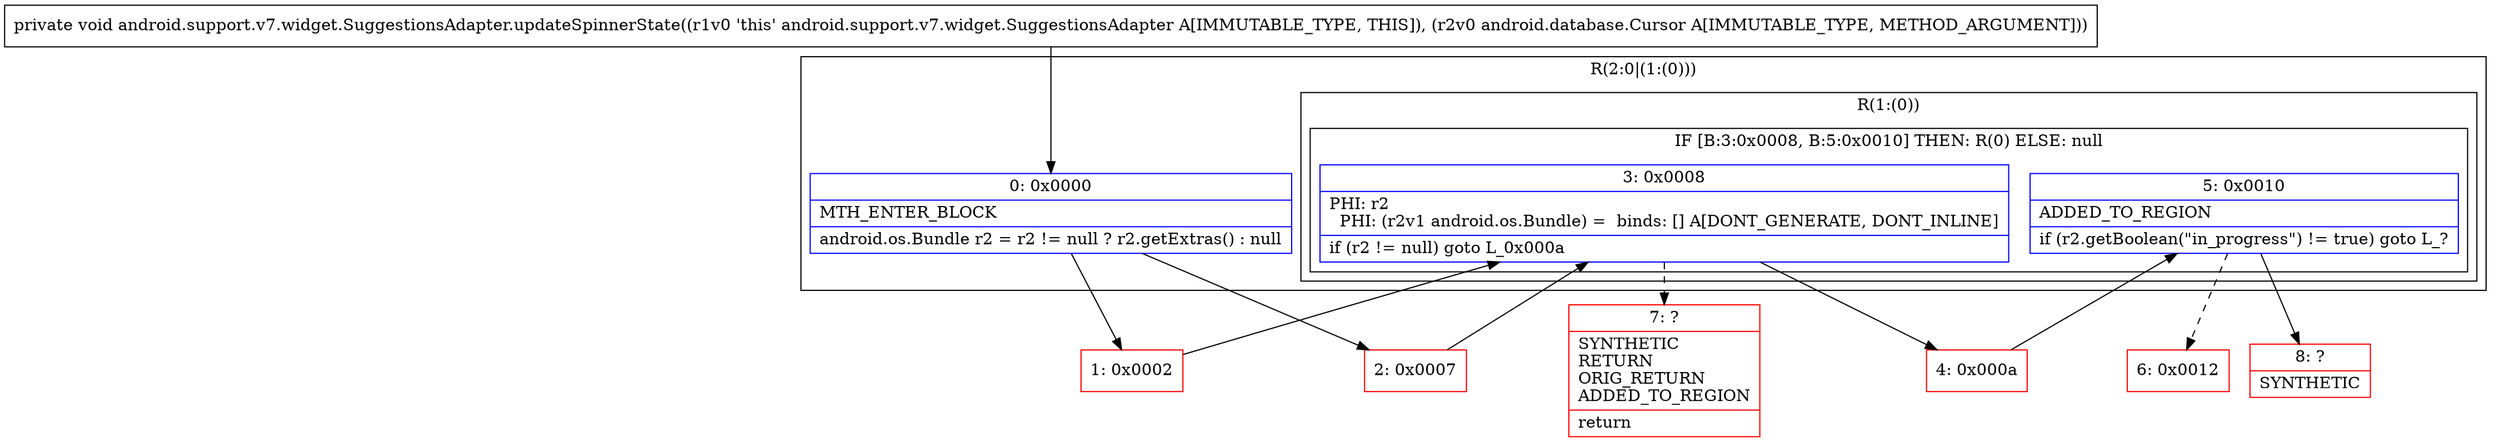 digraph "CFG forandroid.support.v7.widget.SuggestionsAdapter.updateSpinnerState(Landroid\/database\/Cursor;)V" {
subgraph cluster_Region_1364643373 {
label = "R(2:0|(1:(0)))";
node [shape=record,color=blue];
Node_0 [shape=record,label="{0\:\ 0x0000|MTH_ENTER_BLOCK\l|android.os.Bundle r2 = r2 != null ? r2.getExtras() : null\l}"];
subgraph cluster_Region_404032844 {
label = "R(1:(0))";
node [shape=record,color=blue];
subgraph cluster_IfRegion_1127297169 {
label = "IF [B:3:0x0008, B:5:0x0010] THEN: R(0) ELSE: null";
node [shape=record,color=blue];
Node_3 [shape=record,label="{3\:\ 0x0008|PHI: r2 \l  PHI: (r2v1 android.os.Bundle) =  binds: [] A[DONT_GENERATE, DONT_INLINE]\l|if (r2 != null) goto L_0x000a\l}"];
Node_5 [shape=record,label="{5\:\ 0x0010|ADDED_TO_REGION\l|if (r2.getBoolean(\"in_progress\") != true) goto L_?\l}"];
subgraph cluster_Region_112163465 {
label = "R(0)";
node [shape=record,color=blue];
}
}
}
}
Node_1 [shape=record,color=red,label="{1\:\ 0x0002}"];
Node_2 [shape=record,color=red,label="{2\:\ 0x0007}"];
Node_4 [shape=record,color=red,label="{4\:\ 0x000a}"];
Node_6 [shape=record,color=red,label="{6\:\ 0x0012}"];
Node_7 [shape=record,color=red,label="{7\:\ ?|SYNTHETIC\lRETURN\lORIG_RETURN\lADDED_TO_REGION\l|return\l}"];
Node_8 [shape=record,color=red,label="{8\:\ ?|SYNTHETIC\l}"];
MethodNode[shape=record,label="{private void android.support.v7.widget.SuggestionsAdapter.updateSpinnerState((r1v0 'this' android.support.v7.widget.SuggestionsAdapter A[IMMUTABLE_TYPE, THIS]), (r2v0 android.database.Cursor A[IMMUTABLE_TYPE, METHOD_ARGUMENT])) }"];
MethodNode -> Node_0;
Node_0 -> Node_1;
Node_0 -> Node_2;
Node_3 -> Node_4;
Node_3 -> Node_7[style=dashed];
Node_5 -> Node_6[style=dashed];
Node_5 -> Node_8;
Node_1 -> Node_3;
Node_2 -> Node_3;
Node_4 -> Node_5;
}

